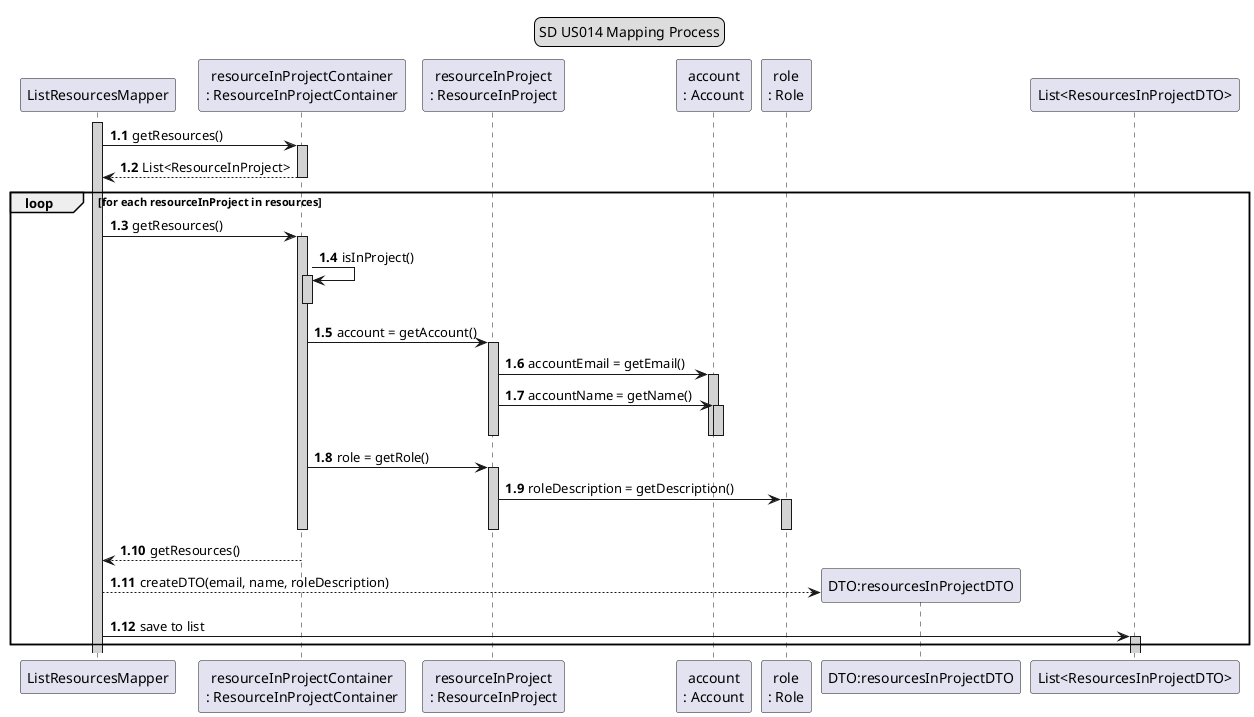 @startuml
'https://plantuml.com/sequence-diagram

legend top
SD US014 Mapping Process
end legend
autoactivate on

participant ListResourcesMapper    as G
participant "resourceInProjectContainer\n: ResourceInProjectContainer" as H
participant "resourceInProject\n: ResourceInProject" as I
participant "account\n: Account" as II
participant "role\n: Role" as J

autonumber 1.1
activate G #lightgrey
G ->H #lightgrey: getResources()
H -->G #lightgrey: List<ResourceInProject>

loop for each resourceInProject in resources
G ->H #lightgrey: getResources()
H ->H #lightgrey: isInProject()
deactivate
H ->I #lightgrey: account = getAccount()
I ->II #lightgrey: accountEmail = getEmail()
I ->II #lightgrey: accountName = getName()

deactivate
deactivate
deactivate

H ->I #lightgrey: role = getRole()
I ->J #lightgrey: roleDescription = getDescription()
deactivate
deactivate
deactivate

H -->G #lightgrey: getResources()



G --> "DTO:resourcesInProjectDTO" ** : createDTO(email, name, roleDescription)

G -> "List<ResourcesInProjectDTO>" #lightgrey: save to list
end

@enduml